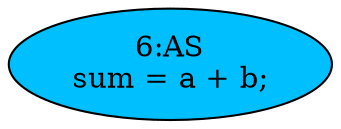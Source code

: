 strict digraph "" {
	node [label="\N"];
	"6:AS"	[ast="<pyverilog.vparser.ast.Assign object at 0x7f0fa42f8490>",
		def_var="['sum']",
		fillcolor=deepskyblue,
		label="6:AS
sum = a + b;",
		statements="[]",
		style=filled,
		typ=Assign,
		use_var="['a', 'b']"];
}

